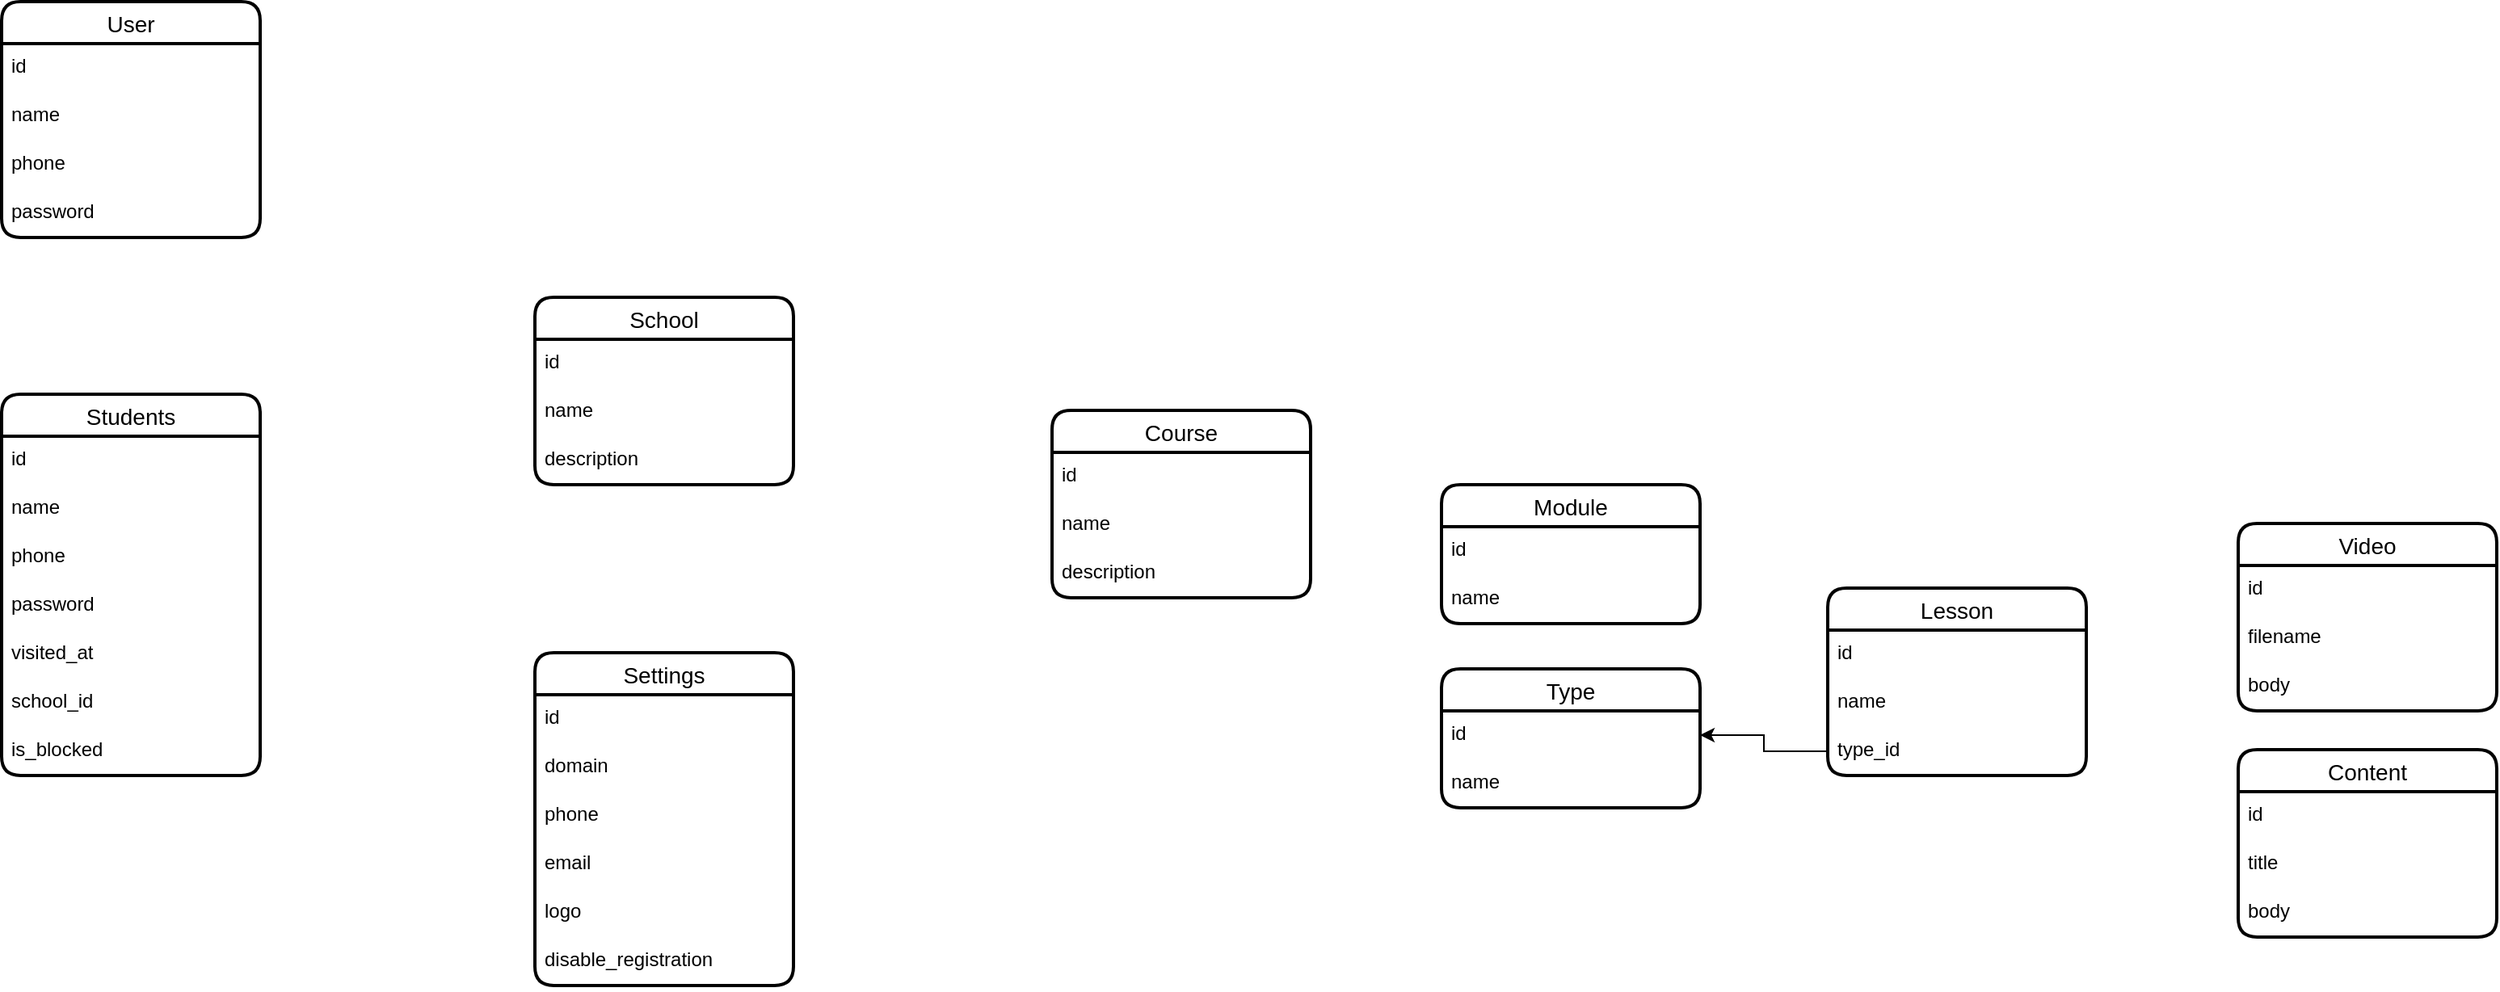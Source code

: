 <mxfile version="22.1.11" type="github">
  <diagram name="Страница — 1" id="v7oM--o3gV5WJEw0xlFY">
    <mxGraphModel dx="1195" dy="615" grid="1" gridSize="10" guides="1" tooltips="1" connect="1" arrows="1" fold="1" page="1" pageScale="1" pageWidth="827" pageHeight="1169" math="0" shadow="0">
      <root>
        <mxCell id="0" />
        <mxCell id="1" parent="0" />
        <mxCell id="oS03hcmnEaacrs_FGBQ0-1" value="User" style="swimlane;fontStyle=0;childLayout=stackLayout;horizontal=1;startSize=26;horizontalStack=0;resizeParent=1;resizeParentMax=0;resizeLast=0;collapsible=1;marginBottom=0;align=center;fontSize=14;strokeWidth=2;rounded=1;shadow=0;glass=0;swimlaneLine=1;" vertex="1" parent="1">
          <mxGeometry x="270" y="417" width="160" height="146" as="geometry" />
        </mxCell>
        <mxCell id="oS03hcmnEaacrs_FGBQ0-2" value="id" style="text;strokeColor=none;fillColor=none;spacingLeft=4;spacingRight=4;overflow=hidden;rotatable=0;points=[[0,0.5],[1,0.5]];portConstraint=eastwest;fontSize=12;whiteSpace=wrap;html=1;" vertex="1" parent="oS03hcmnEaacrs_FGBQ0-1">
          <mxGeometry y="26" width="160" height="30" as="geometry" />
        </mxCell>
        <mxCell id="oS03hcmnEaacrs_FGBQ0-3" value="name" style="text;strokeColor=none;fillColor=none;spacingLeft=4;spacingRight=4;overflow=hidden;rotatable=0;points=[[0,0.5],[1,0.5]];portConstraint=eastwest;fontSize=12;whiteSpace=wrap;html=1;" vertex="1" parent="oS03hcmnEaacrs_FGBQ0-1">
          <mxGeometry y="56" width="160" height="30" as="geometry" />
        </mxCell>
        <mxCell id="oS03hcmnEaacrs_FGBQ0-4" value="phone" style="text;strokeColor=none;fillColor=none;spacingLeft=4;spacingRight=4;overflow=hidden;rotatable=0;points=[[0,0.5],[1,0.5]];portConstraint=eastwest;fontSize=12;whiteSpace=wrap;html=1;" vertex="1" parent="oS03hcmnEaacrs_FGBQ0-1">
          <mxGeometry y="86" width="160" height="30" as="geometry" />
        </mxCell>
        <mxCell id="oS03hcmnEaacrs_FGBQ0-5" value="password" style="text;strokeColor=none;fillColor=none;spacingLeft=4;spacingRight=4;overflow=hidden;rotatable=0;points=[[0,0.5],[1,0.5]];portConstraint=eastwest;fontSize=12;whiteSpace=wrap;html=1;" vertex="1" parent="oS03hcmnEaacrs_FGBQ0-1">
          <mxGeometry y="116" width="160" height="30" as="geometry" />
        </mxCell>
        <mxCell id="oS03hcmnEaacrs_FGBQ0-7" value="School" style="swimlane;fontStyle=0;childLayout=stackLayout;horizontal=1;startSize=26;horizontalStack=0;resizeParent=1;resizeParentMax=0;resizeLast=0;collapsible=1;marginBottom=0;align=center;fontSize=14;strokeWidth=2;rounded=1;shadow=0;glass=0;swimlaneLine=1;" vertex="1" parent="1">
          <mxGeometry x="600" y="600" width="160" height="116" as="geometry" />
        </mxCell>
        <mxCell id="oS03hcmnEaacrs_FGBQ0-8" value="id" style="text;strokeColor=none;fillColor=none;spacingLeft=4;spacingRight=4;overflow=hidden;rotatable=0;points=[[0,0.5],[1,0.5]];portConstraint=eastwest;fontSize=12;whiteSpace=wrap;html=1;" vertex="1" parent="oS03hcmnEaacrs_FGBQ0-7">
          <mxGeometry y="26" width="160" height="30" as="geometry" />
        </mxCell>
        <mxCell id="oS03hcmnEaacrs_FGBQ0-9" value="name" style="text;strokeColor=none;fillColor=none;spacingLeft=4;spacingRight=4;overflow=hidden;rotatable=0;points=[[0,0.5],[1,0.5]];portConstraint=eastwest;fontSize=12;whiteSpace=wrap;html=1;" vertex="1" parent="oS03hcmnEaacrs_FGBQ0-7">
          <mxGeometry y="56" width="160" height="30" as="geometry" />
        </mxCell>
        <mxCell id="oS03hcmnEaacrs_FGBQ0-10" value="description" style="text;strokeColor=none;fillColor=none;spacingLeft=4;spacingRight=4;overflow=hidden;rotatable=0;points=[[0,0.5],[1,0.5]];portConstraint=eastwest;fontSize=12;whiteSpace=wrap;html=1;" vertex="1" parent="oS03hcmnEaacrs_FGBQ0-7">
          <mxGeometry y="86" width="160" height="30" as="geometry" />
        </mxCell>
        <mxCell id="oS03hcmnEaacrs_FGBQ0-12" value="Students" style="swimlane;fontStyle=0;childLayout=stackLayout;horizontal=1;startSize=26;horizontalStack=0;resizeParent=1;resizeParentMax=0;resizeLast=0;collapsible=1;marginBottom=0;align=center;fontSize=14;strokeWidth=2;rounded=1;shadow=0;glass=0;swimlaneLine=1;" vertex="1" parent="1">
          <mxGeometry x="270" y="660" width="160" height="236" as="geometry" />
        </mxCell>
        <mxCell id="oS03hcmnEaacrs_FGBQ0-13" value="id" style="text;strokeColor=none;fillColor=none;spacingLeft=4;spacingRight=4;overflow=hidden;rotatable=0;points=[[0,0.5],[1,0.5]];portConstraint=eastwest;fontSize=12;whiteSpace=wrap;html=1;" vertex="1" parent="oS03hcmnEaacrs_FGBQ0-12">
          <mxGeometry y="26" width="160" height="30" as="geometry" />
        </mxCell>
        <mxCell id="oS03hcmnEaacrs_FGBQ0-14" value="name" style="text;strokeColor=none;fillColor=none;spacingLeft=4;spacingRight=4;overflow=hidden;rotatable=0;points=[[0,0.5],[1,0.5]];portConstraint=eastwest;fontSize=12;whiteSpace=wrap;html=1;" vertex="1" parent="oS03hcmnEaacrs_FGBQ0-12">
          <mxGeometry y="56" width="160" height="30" as="geometry" />
        </mxCell>
        <mxCell id="oS03hcmnEaacrs_FGBQ0-15" value="phone" style="text;strokeColor=none;fillColor=none;spacingLeft=4;spacingRight=4;overflow=hidden;rotatable=0;points=[[0,0.5],[1,0.5]];portConstraint=eastwest;fontSize=12;whiteSpace=wrap;html=1;" vertex="1" parent="oS03hcmnEaacrs_FGBQ0-12">
          <mxGeometry y="86" width="160" height="30" as="geometry" />
        </mxCell>
        <mxCell id="oS03hcmnEaacrs_FGBQ0-16" value="password" style="text;strokeColor=none;fillColor=none;spacingLeft=4;spacingRight=4;overflow=hidden;rotatable=0;points=[[0,0.5],[1,0.5]];portConstraint=eastwest;fontSize=12;whiteSpace=wrap;html=1;" vertex="1" parent="oS03hcmnEaacrs_FGBQ0-12">
          <mxGeometry y="116" width="160" height="30" as="geometry" />
        </mxCell>
        <mxCell id="oS03hcmnEaacrs_FGBQ0-17" value="visited_at" style="text;strokeColor=none;fillColor=none;spacingLeft=4;spacingRight=4;overflow=hidden;rotatable=0;points=[[0,0.5],[1,0.5]];portConstraint=eastwest;fontSize=12;whiteSpace=wrap;html=1;" vertex="1" parent="oS03hcmnEaacrs_FGBQ0-12">
          <mxGeometry y="146" width="160" height="30" as="geometry" />
        </mxCell>
        <mxCell id="oS03hcmnEaacrs_FGBQ0-18" value="school_id" style="text;strokeColor=none;fillColor=none;spacingLeft=4;spacingRight=4;overflow=hidden;rotatable=0;points=[[0,0.5],[1,0.5]];portConstraint=eastwest;fontSize=12;whiteSpace=wrap;html=1;" vertex="1" parent="oS03hcmnEaacrs_FGBQ0-12">
          <mxGeometry y="176" width="160" height="30" as="geometry" />
        </mxCell>
        <mxCell id="oS03hcmnEaacrs_FGBQ0-19" value="is_blocked" style="text;strokeColor=none;fillColor=none;spacingLeft=4;spacingRight=4;overflow=hidden;rotatable=0;points=[[0,0.5],[1,0.5]];portConstraint=eastwest;fontSize=12;whiteSpace=wrap;html=1;" vertex="1" parent="oS03hcmnEaacrs_FGBQ0-12">
          <mxGeometry y="206" width="160" height="30" as="geometry" />
        </mxCell>
        <mxCell id="oS03hcmnEaacrs_FGBQ0-20" value="Settings" style="swimlane;fontStyle=0;childLayout=stackLayout;horizontal=1;startSize=26;horizontalStack=0;resizeParent=1;resizeParentMax=0;resizeLast=0;collapsible=1;marginBottom=0;align=center;fontSize=14;strokeWidth=2;rounded=1;shadow=0;glass=0;swimlaneLine=1;" vertex="1" parent="1">
          <mxGeometry x="600" y="820" width="160" height="206" as="geometry" />
        </mxCell>
        <mxCell id="oS03hcmnEaacrs_FGBQ0-21" value="id" style="text;strokeColor=none;fillColor=none;spacingLeft=4;spacingRight=4;overflow=hidden;rotatable=0;points=[[0,0.5],[1,0.5]];portConstraint=eastwest;fontSize=12;whiteSpace=wrap;html=1;" vertex="1" parent="oS03hcmnEaacrs_FGBQ0-20">
          <mxGeometry y="26" width="160" height="30" as="geometry" />
        </mxCell>
        <mxCell id="oS03hcmnEaacrs_FGBQ0-22" value="domain" style="text;strokeColor=none;fillColor=none;spacingLeft=4;spacingRight=4;overflow=hidden;rotatable=0;points=[[0,0.5],[1,0.5]];portConstraint=eastwest;fontSize=12;whiteSpace=wrap;html=1;" vertex="1" parent="oS03hcmnEaacrs_FGBQ0-20">
          <mxGeometry y="56" width="160" height="30" as="geometry" />
        </mxCell>
        <mxCell id="oS03hcmnEaacrs_FGBQ0-23" value="phone" style="text;strokeColor=none;fillColor=none;spacingLeft=4;spacingRight=4;overflow=hidden;rotatable=0;points=[[0,0.5],[1,0.5]];portConstraint=eastwest;fontSize=12;whiteSpace=wrap;html=1;" vertex="1" parent="oS03hcmnEaacrs_FGBQ0-20">
          <mxGeometry y="86" width="160" height="30" as="geometry" />
        </mxCell>
        <mxCell id="oS03hcmnEaacrs_FGBQ0-24" value="email" style="text;strokeColor=none;fillColor=none;spacingLeft=4;spacingRight=4;overflow=hidden;rotatable=0;points=[[0,0.5],[1,0.5]];portConstraint=eastwest;fontSize=12;whiteSpace=wrap;html=1;" vertex="1" parent="oS03hcmnEaacrs_FGBQ0-20">
          <mxGeometry y="116" width="160" height="30" as="geometry" />
        </mxCell>
        <mxCell id="oS03hcmnEaacrs_FGBQ0-25" value="logo" style="text;strokeColor=none;fillColor=none;spacingLeft=4;spacingRight=4;overflow=hidden;rotatable=0;points=[[0,0.5],[1,0.5]];portConstraint=eastwest;fontSize=12;whiteSpace=wrap;html=1;" vertex="1" parent="oS03hcmnEaacrs_FGBQ0-20">
          <mxGeometry y="146" width="160" height="30" as="geometry" />
        </mxCell>
        <mxCell id="oS03hcmnEaacrs_FGBQ0-26" value="disable_registration" style="text;strokeColor=none;fillColor=none;spacingLeft=4;spacingRight=4;overflow=hidden;rotatable=0;points=[[0,0.5],[1,0.5]];portConstraint=eastwest;fontSize=12;whiteSpace=wrap;html=1;" vertex="1" parent="oS03hcmnEaacrs_FGBQ0-20">
          <mxGeometry y="176" width="160" height="30" as="geometry" />
        </mxCell>
        <mxCell id="oS03hcmnEaacrs_FGBQ0-27" value="Course" style="swimlane;fontStyle=0;childLayout=stackLayout;horizontal=1;startSize=26;horizontalStack=0;resizeParent=1;resizeParentMax=0;resizeLast=0;collapsible=1;marginBottom=0;align=center;fontSize=14;strokeWidth=2;rounded=1;shadow=0;glass=0;swimlaneLine=1;" vertex="1" parent="1">
          <mxGeometry x="920" y="670" width="160" height="116" as="geometry" />
        </mxCell>
        <mxCell id="oS03hcmnEaacrs_FGBQ0-28" value="id" style="text;strokeColor=none;fillColor=none;spacingLeft=4;spacingRight=4;overflow=hidden;rotatable=0;points=[[0,0.5],[1,0.5]];portConstraint=eastwest;fontSize=12;whiteSpace=wrap;html=1;" vertex="1" parent="oS03hcmnEaacrs_FGBQ0-27">
          <mxGeometry y="26" width="160" height="30" as="geometry" />
        </mxCell>
        <mxCell id="oS03hcmnEaacrs_FGBQ0-29" value="name" style="text;strokeColor=none;fillColor=none;spacingLeft=4;spacingRight=4;overflow=hidden;rotatable=0;points=[[0,0.5],[1,0.5]];portConstraint=eastwest;fontSize=12;whiteSpace=wrap;html=1;" vertex="1" parent="oS03hcmnEaacrs_FGBQ0-27">
          <mxGeometry y="56" width="160" height="30" as="geometry" />
        </mxCell>
        <mxCell id="oS03hcmnEaacrs_FGBQ0-30" value="description" style="text;strokeColor=none;fillColor=none;spacingLeft=4;spacingRight=4;overflow=hidden;rotatable=0;points=[[0,0.5],[1,0.5]];portConstraint=eastwest;fontSize=12;whiteSpace=wrap;html=1;" vertex="1" parent="oS03hcmnEaacrs_FGBQ0-27">
          <mxGeometry y="86" width="160" height="30" as="geometry" />
        </mxCell>
        <mxCell id="oS03hcmnEaacrs_FGBQ0-32" value="Module" style="swimlane;fontStyle=0;childLayout=stackLayout;horizontal=1;startSize=26;horizontalStack=0;resizeParent=1;resizeParentMax=0;resizeLast=0;collapsible=1;marginBottom=0;align=center;fontSize=14;strokeWidth=2;rounded=1;shadow=0;glass=0;swimlaneLine=1;" vertex="1" parent="1">
          <mxGeometry x="1161" y="716" width="160" height="86" as="geometry" />
        </mxCell>
        <mxCell id="oS03hcmnEaacrs_FGBQ0-33" value="id" style="text;strokeColor=none;fillColor=none;spacingLeft=4;spacingRight=4;overflow=hidden;rotatable=0;points=[[0,0.5],[1,0.5]];portConstraint=eastwest;fontSize=12;whiteSpace=wrap;html=1;" vertex="1" parent="oS03hcmnEaacrs_FGBQ0-32">
          <mxGeometry y="26" width="160" height="30" as="geometry" />
        </mxCell>
        <mxCell id="oS03hcmnEaacrs_FGBQ0-34" value="name" style="text;strokeColor=none;fillColor=none;spacingLeft=4;spacingRight=4;overflow=hidden;rotatable=0;points=[[0,0.5],[1,0.5]];portConstraint=eastwest;fontSize=12;whiteSpace=wrap;html=1;" vertex="1" parent="oS03hcmnEaacrs_FGBQ0-32">
          <mxGeometry y="56" width="160" height="30" as="geometry" />
        </mxCell>
        <mxCell id="oS03hcmnEaacrs_FGBQ0-37" value="Lesson" style="swimlane;fontStyle=0;childLayout=stackLayout;horizontal=1;startSize=26;horizontalStack=0;resizeParent=1;resizeParentMax=0;resizeLast=0;collapsible=1;marginBottom=0;align=center;fontSize=14;strokeWidth=2;rounded=1;shadow=0;glass=0;swimlaneLine=1;" vertex="1" parent="1">
          <mxGeometry x="1400" y="780" width="160" height="116" as="geometry" />
        </mxCell>
        <mxCell id="oS03hcmnEaacrs_FGBQ0-38" value="id" style="text;strokeColor=none;fillColor=none;spacingLeft=4;spacingRight=4;overflow=hidden;rotatable=0;points=[[0,0.5],[1,0.5]];portConstraint=eastwest;fontSize=12;whiteSpace=wrap;html=1;" vertex="1" parent="oS03hcmnEaacrs_FGBQ0-37">
          <mxGeometry y="26" width="160" height="30" as="geometry" />
        </mxCell>
        <mxCell id="oS03hcmnEaacrs_FGBQ0-39" value="name" style="text;strokeColor=none;fillColor=none;spacingLeft=4;spacingRight=4;overflow=hidden;rotatable=0;points=[[0,0.5],[1,0.5]];portConstraint=eastwest;fontSize=12;whiteSpace=wrap;html=1;" vertex="1" parent="oS03hcmnEaacrs_FGBQ0-37">
          <mxGeometry y="56" width="160" height="30" as="geometry" />
        </mxCell>
        <mxCell id="oS03hcmnEaacrs_FGBQ0-51" value="type_id" style="text;strokeColor=none;fillColor=none;spacingLeft=4;spacingRight=4;overflow=hidden;rotatable=0;points=[[0,0.5],[1,0.5]];portConstraint=eastwest;fontSize=12;whiteSpace=wrap;html=1;" vertex="1" parent="oS03hcmnEaacrs_FGBQ0-37">
          <mxGeometry y="86" width="160" height="30" as="geometry" />
        </mxCell>
        <mxCell id="oS03hcmnEaacrs_FGBQ0-42" value="Content" style="swimlane;fontStyle=0;childLayout=stackLayout;horizontal=1;startSize=26;horizontalStack=0;resizeParent=1;resizeParentMax=0;resizeLast=0;collapsible=1;marginBottom=0;align=center;fontSize=14;strokeWidth=2;rounded=1;shadow=0;glass=0;swimlaneLine=1;" vertex="1" parent="1">
          <mxGeometry x="1654" y="880" width="160" height="116" as="geometry" />
        </mxCell>
        <mxCell id="oS03hcmnEaacrs_FGBQ0-43" value="id" style="text;strokeColor=none;fillColor=none;spacingLeft=4;spacingRight=4;overflow=hidden;rotatable=0;points=[[0,0.5],[1,0.5]];portConstraint=eastwest;fontSize=12;whiteSpace=wrap;html=1;" vertex="1" parent="oS03hcmnEaacrs_FGBQ0-42">
          <mxGeometry y="26" width="160" height="30" as="geometry" />
        </mxCell>
        <mxCell id="oS03hcmnEaacrs_FGBQ0-44" value="title" style="text;strokeColor=none;fillColor=none;spacingLeft=4;spacingRight=4;overflow=hidden;rotatable=0;points=[[0,0.5],[1,0.5]];portConstraint=eastwest;fontSize=12;whiteSpace=wrap;html=1;" vertex="1" parent="oS03hcmnEaacrs_FGBQ0-42">
          <mxGeometry y="56" width="160" height="30" as="geometry" />
        </mxCell>
        <mxCell id="oS03hcmnEaacrs_FGBQ0-45" value="body" style="text;strokeColor=none;fillColor=none;spacingLeft=4;spacingRight=4;overflow=hidden;rotatable=0;points=[[0,0.5],[1,0.5]];portConstraint=eastwest;fontSize=12;whiteSpace=wrap;html=1;" vertex="1" parent="oS03hcmnEaacrs_FGBQ0-42">
          <mxGeometry y="86" width="160" height="30" as="geometry" />
        </mxCell>
        <mxCell id="oS03hcmnEaacrs_FGBQ0-47" value="Type" style="swimlane;fontStyle=0;childLayout=stackLayout;horizontal=1;startSize=26;horizontalStack=0;resizeParent=1;resizeParentMax=0;resizeLast=0;collapsible=1;marginBottom=0;align=center;fontSize=14;strokeWidth=2;rounded=1;shadow=0;glass=0;swimlaneLine=1;" vertex="1" parent="1">
          <mxGeometry x="1161" y="830" width="160" height="86" as="geometry" />
        </mxCell>
        <mxCell id="oS03hcmnEaacrs_FGBQ0-48" value="id" style="text;strokeColor=none;fillColor=none;spacingLeft=4;spacingRight=4;overflow=hidden;rotatable=0;points=[[0,0.5],[1,0.5]];portConstraint=eastwest;fontSize=12;whiteSpace=wrap;html=1;" vertex="1" parent="oS03hcmnEaacrs_FGBQ0-47">
          <mxGeometry y="26" width="160" height="30" as="geometry" />
        </mxCell>
        <mxCell id="oS03hcmnEaacrs_FGBQ0-49" value="name" style="text;strokeColor=none;fillColor=none;spacingLeft=4;spacingRight=4;overflow=hidden;rotatable=0;points=[[0,0.5],[1,0.5]];portConstraint=eastwest;fontSize=12;whiteSpace=wrap;html=1;" vertex="1" parent="oS03hcmnEaacrs_FGBQ0-47">
          <mxGeometry y="56" width="160" height="30" as="geometry" />
        </mxCell>
        <mxCell id="oS03hcmnEaacrs_FGBQ0-52" style="edgeStyle=orthogonalEdgeStyle;rounded=0;orthogonalLoop=1;jettySize=auto;html=1;entryX=1;entryY=0.5;entryDx=0;entryDy=0;" edge="1" parent="1" source="oS03hcmnEaacrs_FGBQ0-51" target="oS03hcmnEaacrs_FGBQ0-48">
          <mxGeometry relative="1" as="geometry" />
        </mxCell>
        <mxCell id="oS03hcmnEaacrs_FGBQ0-53" value="Video" style="swimlane;fontStyle=0;childLayout=stackLayout;horizontal=1;startSize=26;horizontalStack=0;resizeParent=1;resizeParentMax=0;resizeLast=0;collapsible=1;marginBottom=0;align=center;fontSize=14;strokeWidth=2;rounded=1;shadow=0;glass=0;swimlaneLine=1;" vertex="1" parent="1">
          <mxGeometry x="1654" y="740" width="160" height="116" as="geometry" />
        </mxCell>
        <mxCell id="oS03hcmnEaacrs_FGBQ0-54" value="id" style="text;strokeColor=none;fillColor=none;spacingLeft=4;spacingRight=4;overflow=hidden;rotatable=0;points=[[0,0.5],[1,0.5]];portConstraint=eastwest;fontSize=12;whiteSpace=wrap;html=1;" vertex="1" parent="oS03hcmnEaacrs_FGBQ0-53">
          <mxGeometry y="26" width="160" height="30" as="geometry" />
        </mxCell>
        <mxCell id="oS03hcmnEaacrs_FGBQ0-55" value="filename" style="text;strokeColor=none;fillColor=none;spacingLeft=4;spacingRight=4;overflow=hidden;rotatable=0;points=[[0,0.5],[1,0.5]];portConstraint=eastwest;fontSize=12;whiteSpace=wrap;html=1;" vertex="1" parent="oS03hcmnEaacrs_FGBQ0-53">
          <mxGeometry y="56" width="160" height="30" as="geometry" />
        </mxCell>
        <mxCell id="oS03hcmnEaacrs_FGBQ0-56" value="body" style="text;strokeColor=none;fillColor=none;spacingLeft=4;spacingRight=4;overflow=hidden;rotatable=0;points=[[0,0.5],[1,0.5]];portConstraint=eastwest;fontSize=12;whiteSpace=wrap;html=1;" vertex="1" parent="oS03hcmnEaacrs_FGBQ0-53">
          <mxGeometry y="86" width="160" height="30" as="geometry" />
        </mxCell>
      </root>
    </mxGraphModel>
  </diagram>
</mxfile>
